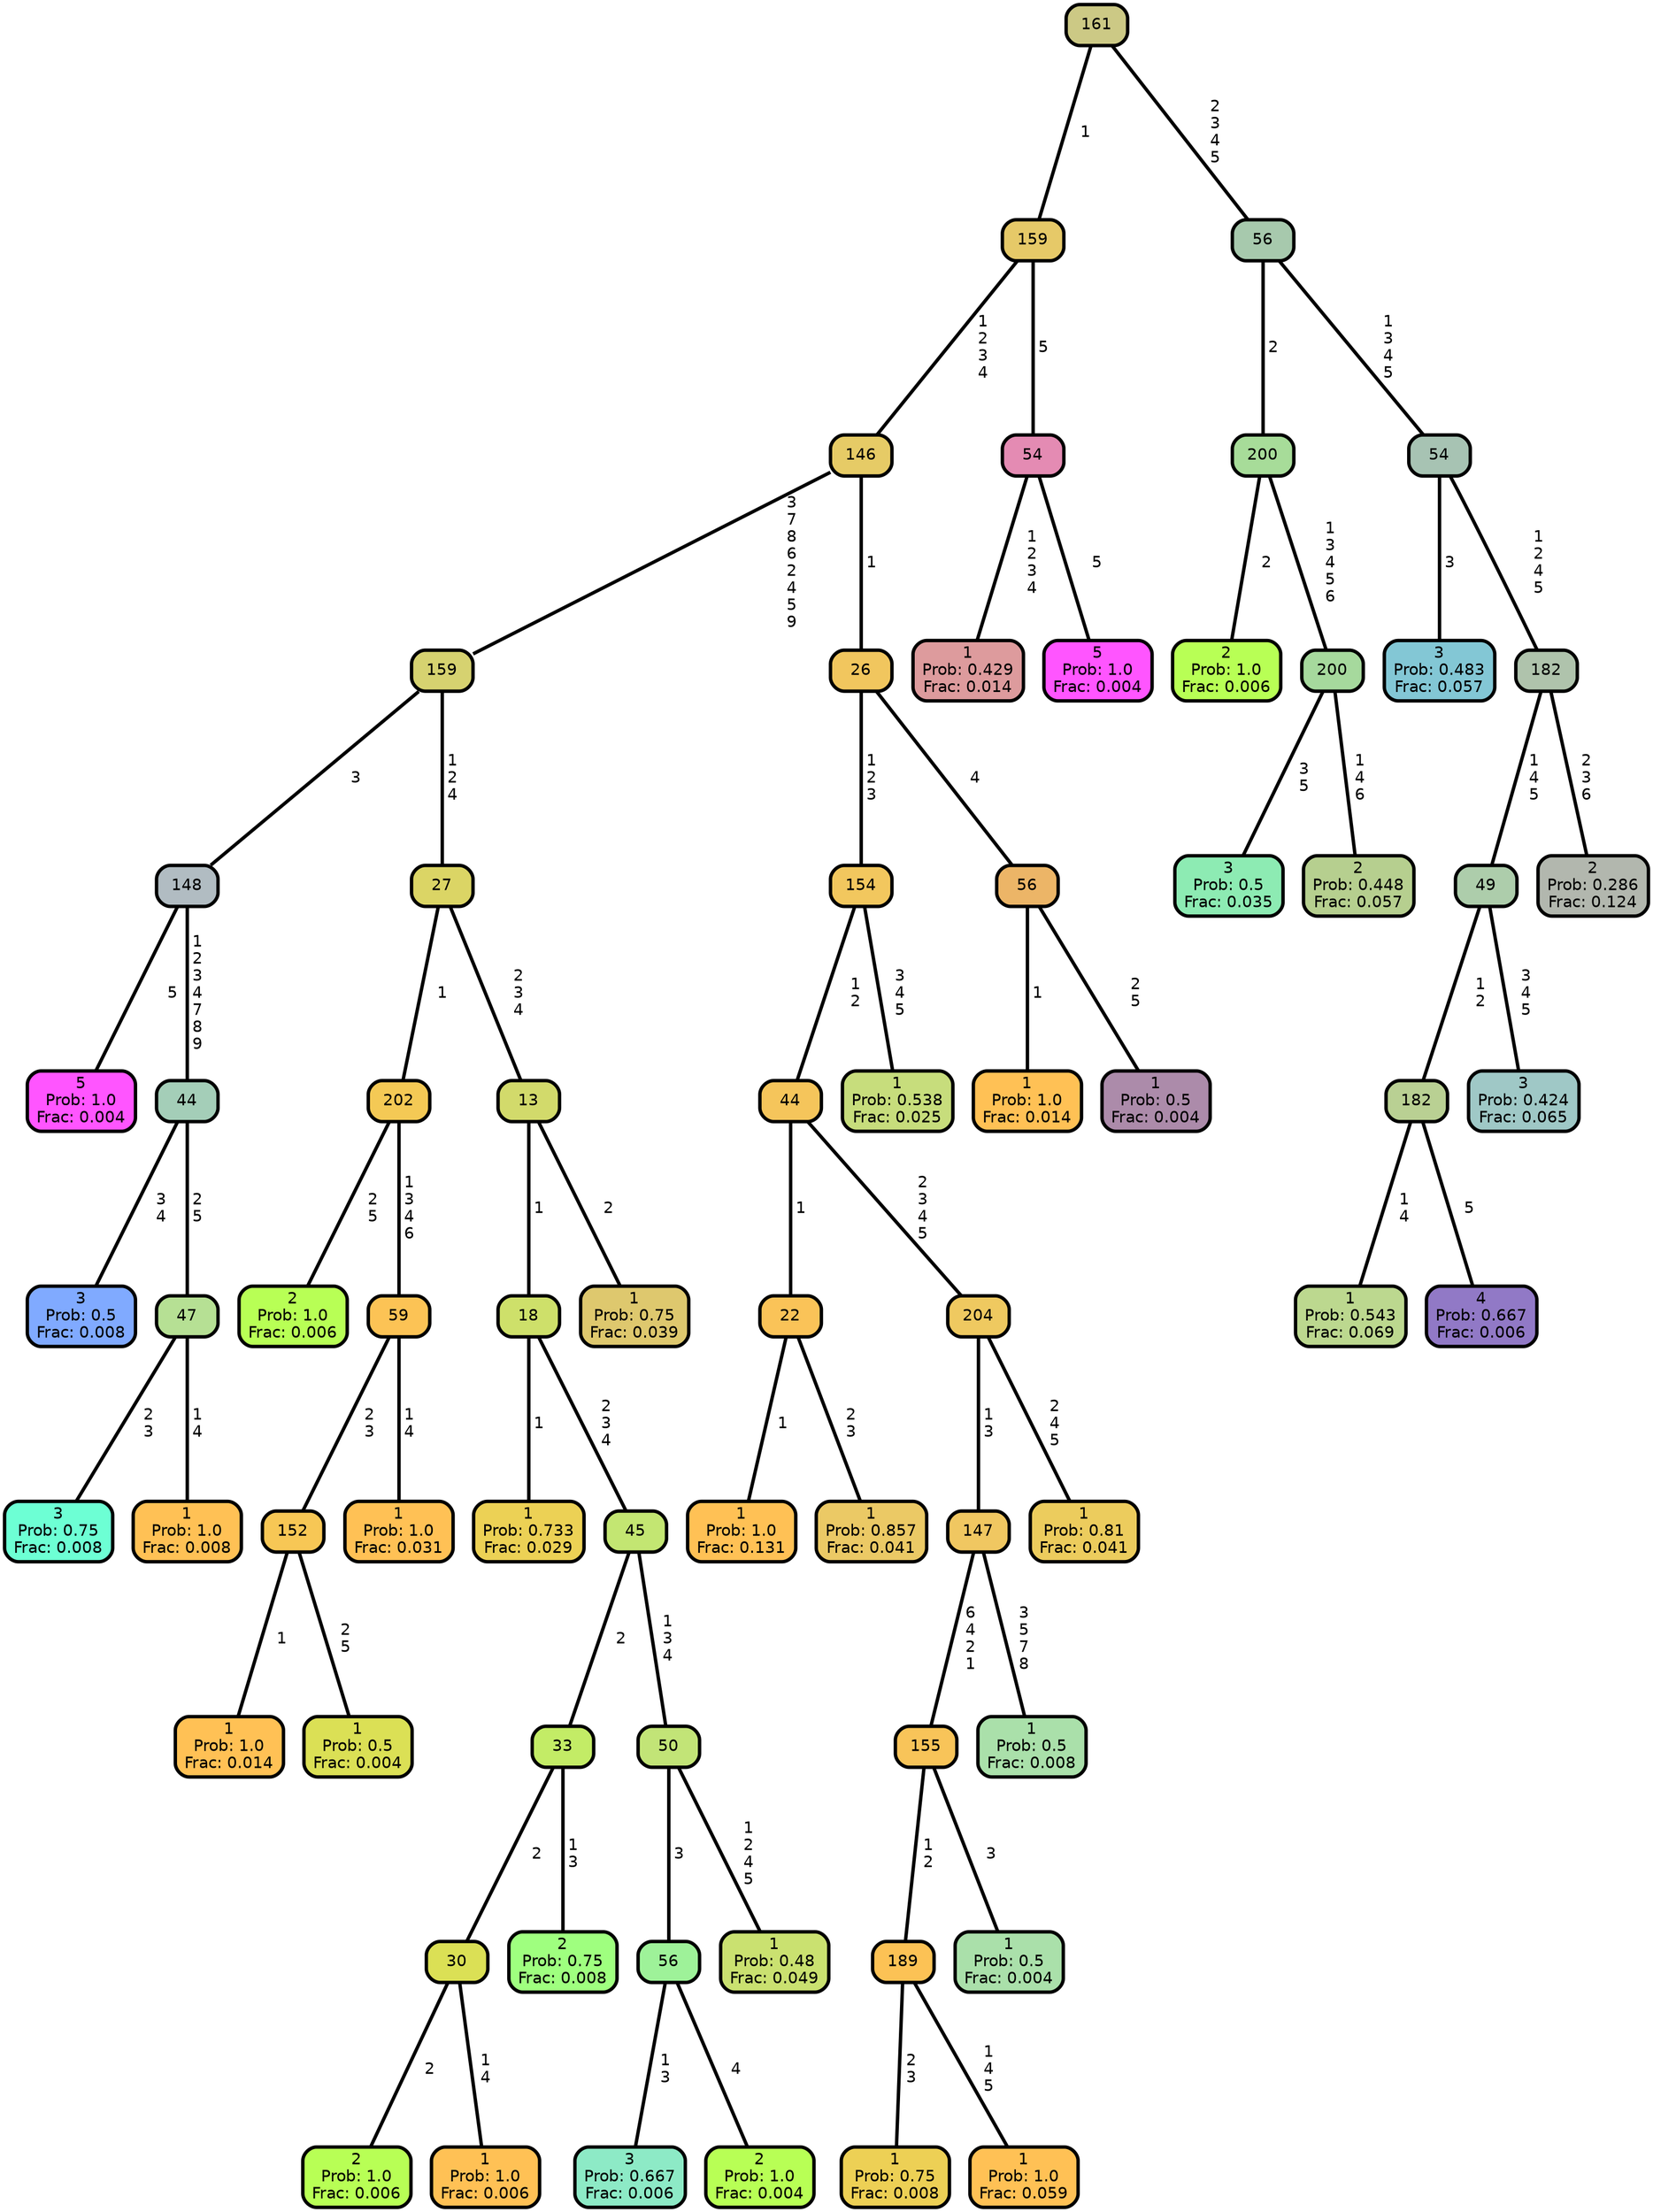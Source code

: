 graph Tree {
node [shape=box, style="filled, rounded",color="black",penwidth="3",fontcolor="black",                 fontname=helvetica] ;
graph [ranksep="0 equally", splines=straight,                 bgcolor=transparent, dpi=200] ;
edge [fontname=helvetica, color=black] ;
0 [label="5
Prob: 1.0
Frac: 0.004", fillcolor="#ff55ff"] ;
1 [label="148", fillcolor="#b1bcc2"] ;
2 [label="3
Prob: 0.5
Frac: 0.008", fillcolor="#80aaff"] ;
3 [label="44", fillcolor="#a4ceb8"] ;
4 [label="3
Prob: 0.75
Frac: 0.008", fillcolor="#6dffd4"] ;
5 [label="47", fillcolor="#b6e094"] ;
6 [label="1
Prob: 1.0
Frac: 0.008", fillcolor="#ffc155"] ;
7 [label="159", fillcolor="#d6d270"] ;
8 [label="2
Prob: 1.0
Frac: 0.006", fillcolor="#b8ff55"] ;
9 [label="202", fillcolor="#f4c955"] ;
10 [label="1
Prob: 1.0
Frac: 0.014", fillcolor="#ffc155"] ;
11 [label="152", fillcolor="#f7c755"] ;
12 [label="1
Prob: 0.5
Frac: 0.004", fillcolor="#dbe055"] ;
13 [label="59", fillcolor="#fcc355"] ;
14 [label="1
Prob: 1.0
Frac: 0.031", fillcolor="#ffc155"] ;
15 [label="27", fillcolor="#dbd565"] ;
16 [label="1
Prob: 0.733
Frac: 0.029", fillcolor="#ecd155"] ;
17 [label="18", fillcolor="#cee06a"] ;
18 [label="2
Prob: 1.0
Frac: 0.006", fillcolor="#b8ff55"] ;
19 [label="30", fillcolor="#dbe055"] ;
20 [label="1
Prob: 1.0
Frac: 0.006", fillcolor="#ffc155"] ;
21 [label="33", fillcolor="#c3ec66"] ;
22 [label="2
Prob: 0.75
Frac: 0.008", fillcolor="#9fff7f"] ;
23 [label="45", fillcolor="#c3e672"] ;
24 [label="3
Prob: 0.667
Frac: 0.006", fillcolor="#8deac6"] ;
25 [label="56", fillcolor="#9ef299"] ;
26 [label="2
Prob: 1.0
Frac: 0.004", fillcolor="#b8ff55"] ;
27 [label="50", fillcolor="#c2e477"] ;
28 [label="1
Prob: 0.48
Frac: 0.049", fillcolor="#cae170"] ;
29 [label="13", fillcolor="#d2da6b"] ;
30 [label="1
Prob: 0.75
Frac: 0.039", fillcolor="#dec86e"] ;
31 [label="146", fillcolor="#e6cb66"] ;
32 [label="1
Prob: 1.0
Frac: 0.131", fillcolor="#ffc155"] ;
33 [label="22", fillcolor="#fac358"] ;
34 [label="1
Prob: 0.857
Frac: 0.041", fillcolor="#ebc965"] ;
35 [label="44", fillcolor="#f5c55b"] ;
36 [label="1
Prob: 0.75
Frac: 0.008", fillcolor="#edd055"] ;
37 [label="189", fillcolor="#fcc255"] ;
38 [label="1
Prob: 1.0
Frac: 0.059", fillcolor="#ffc155"] ;
39 [label="155", fillcolor="#f8c459"] ;
40 [label="1
Prob: 0.5
Frac: 0.004", fillcolor="#aae0aa"] ;
41 [label="147", fillcolor="#f0c761"] ;
42 [label="1
Prob: 0.5
Frac: 0.008", fillcolor="#aae0aa"] ;
43 [label="204", fillcolor="#efc960"] ;
44 [label="1
Prob: 0.81
Frac: 0.041", fillcolor="#eccc5d"] ;
45 [label="154", fillcolor="#f2c75e"] ;
46 [label="1
Prob: 0.538
Frac: 0.025", fillcolor="#c7dd7c"] ;
47 [label="26", fillcolor="#f1c65e"] ;
48 [label="1
Prob: 1.0
Frac: 0.014", fillcolor="#ffc155"] ;
49 [label="56", fillcolor="#ecb567"] ;
50 [label="1
Prob: 0.5
Frac: 0.004", fillcolor="#ac8baa"] ;
51 [label="159", fillcolor="#e6c968"] ;
52 [label="1
Prob: 0.429
Frac: 0.014", fillcolor="#dd9b9d"] ;
53 [label="54", fillcolor="#e48bb3"] ;
54 [label="5
Prob: 1.0
Frac: 0.004", fillcolor="#ff55ff"] ;
55 [label="161", fillcolor="#ccc985"] ;
56 [label="2
Prob: 1.0
Frac: 0.006", fillcolor="#b8ff55"] ;
57 [label="200", fillcolor="#a7dc99"] ;
58 [label="3
Prob: 0.5
Frac: 0.035", fillcolor="#8debb3"] ;
59 [label="200", fillcolor="#a6d99d"] ;
60 [label="2
Prob: 0.448
Frac: 0.057", fillcolor="#b6cf8f"] ;
61 [label="56", fillcolor="#a7c9ad"] ;
62 [label="3
Prob: 0.483
Frac: 0.057", fillcolor="#83c7d5"] ;
63 [label="54", fillcolor="#a7c3b3"] ;
64 [label="1
Prob: 0.543
Frac: 0.069", fillcolor="#bcd88f"] ;
65 [label="182", fillcolor="#b9d093"] ;
66 [label="4
Prob: 0.667
Frac: 0.006", fillcolor="#9179c6"] ;
67 [label="49", fillcolor="#adcdab"] ;
68 [label="3
Prob: 0.424
Frac: 0.065", fillcolor="#9fc8c6"] ;
69 [label="182", fillcolor="#afc3ac"] ;
70 [label="2
Prob: 0.286
Frac: 0.124", fillcolor="#b2b7ae"] ;
1 -- 0 [label=" 5",penwidth=3] ;
1 -- 3 [label=" 1\n 2\n 3\n 4\n 7\n 8\n 9",penwidth=3] ;
3 -- 2 [label=" 3\n 4",penwidth=3] ;
3 -- 5 [label=" 2\n 5",penwidth=3] ;
5 -- 4 [label=" 2\n 3",penwidth=3] ;
5 -- 6 [label=" 1\n 4",penwidth=3] ;
7 -- 1 [label=" 3",penwidth=3] ;
7 -- 15 [label=" 1\n 2\n 4",penwidth=3] ;
9 -- 8 [label=" 2\n 5",penwidth=3] ;
9 -- 13 [label=" 1\n 3\n 4\n 6",penwidth=3] ;
11 -- 10 [label=" 1",penwidth=3] ;
11 -- 12 [label=" 2\n 5",penwidth=3] ;
13 -- 11 [label=" 2\n 3",penwidth=3] ;
13 -- 14 [label=" 1\n 4",penwidth=3] ;
15 -- 9 [label=" 1",penwidth=3] ;
15 -- 29 [label=" 2\n 3\n 4",penwidth=3] ;
17 -- 16 [label=" 1",penwidth=3] ;
17 -- 23 [label=" 2\n 3\n 4",penwidth=3] ;
19 -- 18 [label=" 2",penwidth=3] ;
19 -- 20 [label=" 1\n 4",penwidth=3] ;
21 -- 19 [label=" 2",penwidth=3] ;
21 -- 22 [label=" 1\n 3",penwidth=3] ;
23 -- 21 [label=" 2",penwidth=3] ;
23 -- 27 [label=" 1\n 3\n 4",penwidth=3] ;
25 -- 24 [label=" 1\n 3",penwidth=3] ;
25 -- 26 [label=" 4",penwidth=3] ;
27 -- 25 [label=" 3",penwidth=3] ;
27 -- 28 [label=" 1\n 2\n 4\n 5",penwidth=3] ;
29 -- 17 [label=" 1",penwidth=3] ;
29 -- 30 [label=" 2",penwidth=3] ;
31 -- 7 [label=" 3\n 7\n 8\n 6\n 2\n 4\n 5\n 9",penwidth=3] ;
31 -- 47 [label=" 1",penwidth=3] ;
33 -- 32 [label=" 1",penwidth=3] ;
33 -- 34 [label=" 2\n 3",penwidth=3] ;
35 -- 33 [label=" 1",penwidth=3] ;
35 -- 43 [label=" 2\n 3\n 4\n 5",penwidth=3] ;
37 -- 36 [label=" 2\n 3",penwidth=3] ;
37 -- 38 [label=" 1\n 4\n 5",penwidth=3] ;
39 -- 37 [label=" 1\n 2",penwidth=3] ;
39 -- 40 [label=" 3",penwidth=3] ;
41 -- 39 [label=" 6\n 4\n 2\n 1",penwidth=3] ;
41 -- 42 [label=" 3\n 5\n 7\n 8",penwidth=3] ;
43 -- 41 [label=" 1\n 3",penwidth=3] ;
43 -- 44 [label=" 2\n 4\n 5",penwidth=3] ;
45 -- 35 [label=" 1\n 2",penwidth=3] ;
45 -- 46 [label=" 3\n 4\n 5",penwidth=3] ;
47 -- 45 [label=" 1\n 2\n 3",penwidth=3] ;
47 -- 49 [label=" 4",penwidth=3] ;
49 -- 48 [label=" 1",penwidth=3] ;
49 -- 50 [label=" 2\n 5",penwidth=3] ;
51 -- 31 [label=" 1\n 2\n 3\n 4",penwidth=3] ;
51 -- 53 [label=" 5",penwidth=3] ;
53 -- 52 [label=" 1\n 2\n 3\n 4",penwidth=3] ;
53 -- 54 [label=" 5",penwidth=3] ;
55 -- 51 [label=" 1",penwidth=3] ;
55 -- 61 [label=" 2\n 3\n 4\n 5",penwidth=3] ;
57 -- 56 [label=" 2",penwidth=3] ;
57 -- 59 [label=" 1\n 3\n 4\n 5\n 6",penwidth=3] ;
59 -- 58 [label=" 3\n 5",penwidth=3] ;
59 -- 60 [label=" 1\n 4\n 6",penwidth=3] ;
61 -- 57 [label=" 2",penwidth=3] ;
61 -- 63 [label=" 1\n 3\n 4\n 5",penwidth=3] ;
63 -- 62 [label=" 3",penwidth=3] ;
63 -- 69 [label=" 1\n 2\n 4\n 5",penwidth=3] ;
65 -- 64 [label=" 1\n 4",penwidth=3] ;
65 -- 66 [label=" 5",penwidth=3] ;
67 -- 65 [label=" 1\n 2",penwidth=3] ;
67 -- 68 [label=" 3\n 4\n 5",penwidth=3] ;
69 -- 67 [label=" 1\n 4\n 5",penwidth=3] ;
69 -- 70 [label=" 2\n 3\n 6",penwidth=3] ;
{rank = same;}}